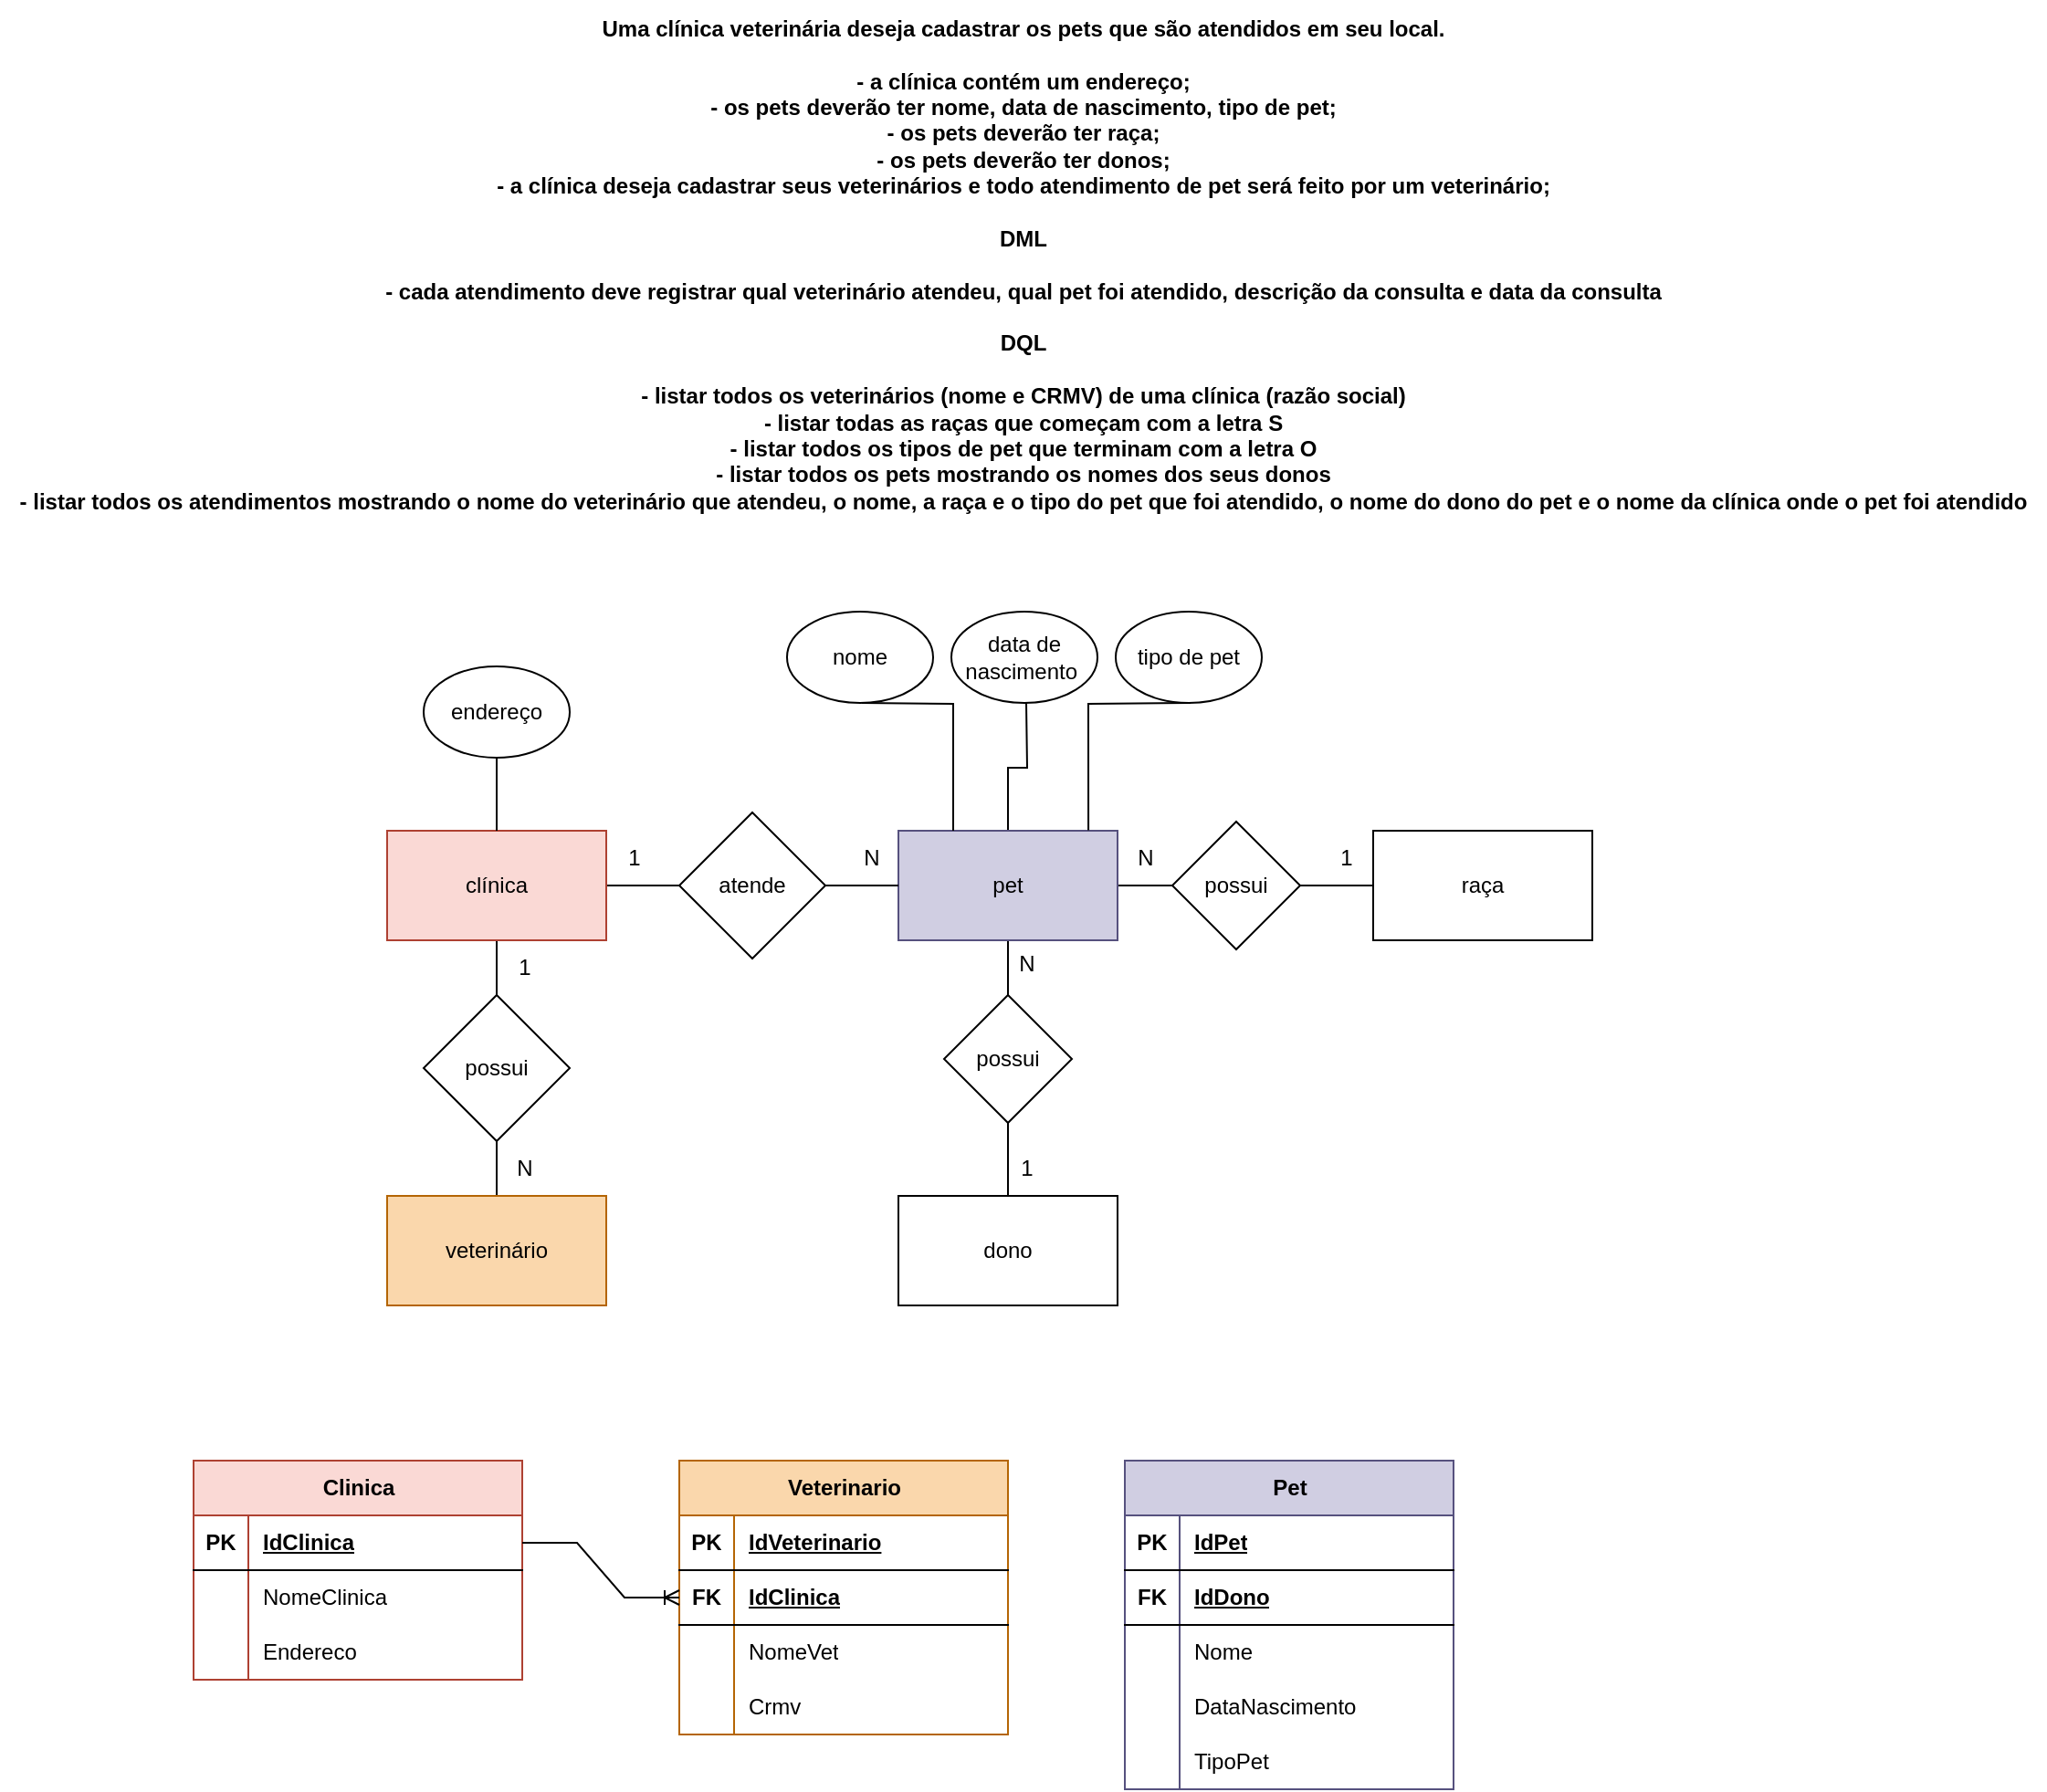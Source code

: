<mxfile version="21.6.5" type="device">
  <diagram name="Página-1" id="kzUicE4KyKBoCqzZGCLQ">
    <mxGraphModel dx="1805" dy="580" grid="1" gridSize="10" guides="1" tooltips="1" connect="1" arrows="1" fold="1" page="1" pageScale="1" pageWidth="827" pageHeight="1169" math="0" shadow="0">
      <root>
        <mxCell id="0" />
        <mxCell id="1" parent="0" />
        <mxCell id="TnxETldwRz7vRZBNHloN-1" value="&lt;div style=&quot;font-size: 12px;&quot;&gt;&lt;span style=&quot;font-size: 12px;&quot;&gt;&lt;font style=&quot;font-size: 12px;&quot;&gt;Uma clínica veterinária deseja cadastrar os pets que são atendidos em seu local.&lt;/font&gt;&lt;/span&gt;&lt;/div&gt;&lt;div style=&quot;font-size: 12px;&quot;&gt;&lt;span style=&quot;font-size: 12px;&quot;&gt;&lt;font style=&quot;font-size: 12px;&quot;&gt;&lt;br style=&quot;font-size: 12px;&quot;&gt;&lt;/font&gt;&lt;/span&gt;&lt;/div&gt;&lt;div style=&quot;font-size: 12px;&quot;&gt;&lt;span style=&quot;font-size: 12px;&quot;&gt;&lt;font style=&quot;font-size: 12px;&quot;&gt;- a clínica contém um endereço;&lt;/font&gt;&lt;/span&gt;&lt;/div&gt;&lt;div style=&quot;font-size: 12px;&quot;&gt;&lt;span style=&quot;font-size: 12px;&quot;&gt;&lt;font style=&quot;font-size: 12px;&quot;&gt;- os pets deverão ter nome, data de nascimento, tipo de pet;&lt;/font&gt;&lt;/span&gt;&lt;/div&gt;&lt;div style=&quot;font-size: 12px;&quot;&gt;&lt;span style=&quot;font-size: 12px;&quot;&gt;&lt;font style=&quot;font-size: 12px;&quot;&gt;- os pets deverão ter raça;&lt;/font&gt;&lt;/span&gt;&lt;/div&gt;&lt;div style=&quot;font-size: 12px;&quot;&gt;&lt;span style=&quot;font-size: 12px;&quot;&gt;&lt;font style=&quot;font-size: 12px;&quot;&gt;- os pets deverão ter donos;&lt;/font&gt;&lt;/span&gt;&lt;/div&gt;&lt;div style=&quot;font-size: 12px;&quot;&gt;&lt;span style=&quot;font-size: 12px;&quot;&gt;&lt;font style=&quot;font-size: 12px;&quot;&gt;- a clínica deseja cadastrar seus veterinários e todo atendimento de pet será feito por um veterinário;&lt;/font&gt;&lt;/span&gt;&lt;/div&gt;&lt;div style=&quot;font-size: 12px;&quot;&gt;&lt;span style=&quot;font-size: 12px;&quot;&gt;&lt;font style=&quot;font-size: 12px;&quot;&gt;&lt;br style=&quot;font-size: 12px;&quot;&gt;&lt;/font&gt;&lt;/span&gt;&lt;/div&gt;&lt;div style=&quot;font-size: 12px;&quot;&gt;&lt;span style=&quot;font-size: 12px;&quot;&gt;&lt;font style=&quot;font-size: 12px;&quot;&gt;DML&lt;/font&gt;&lt;/span&gt;&lt;/div&gt;&lt;div style=&quot;font-size: 12px;&quot;&gt;&lt;span style=&quot;font-size: 12px;&quot;&gt;&lt;font style=&quot;font-size: 12px;&quot;&gt;&lt;br style=&quot;font-size: 12px;&quot;&gt;&lt;/font&gt;&lt;/span&gt;&lt;/div&gt;&lt;div style=&quot;font-size: 12px;&quot;&gt;&lt;span style=&quot;font-size: 12px;&quot;&gt;&lt;font style=&quot;font-size: 12px;&quot;&gt;- cada atendimento deve registrar qual veterinário atendeu, qual pet foi atendido, descrição da consulta e data da consulta&lt;/font&gt;&lt;/span&gt;&lt;/div&gt;&lt;div style=&quot;font-size: 12px;&quot;&gt;&lt;span style=&quot;font-size: 12px;&quot;&gt;&lt;font style=&quot;font-size: 12px;&quot;&gt;&lt;br style=&quot;font-size: 12px;&quot;&gt;&lt;/font&gt;&lt;/span&gt;&lt;/div&gt;&lt;div style=&quot;font-size: 12px;&quot;&gt;&lt;span style=&quot;font-size: 12px;&quot;&gt;&lt;font style=&quot;font-size: 12px;&quot;&gt;DQL&lt;/font&gt;&lt;/span&gt;&lt;/div&gt;&lt;div style=&quot;font-size: 12px;&quot;&gt;&lt;span style=&quot;font-size: 12px;&quot;&gt;&lt;font style=&quot;font-size: 12px;&quot;&gt;&lt;br style=&quot;font-size: 12px;&quot;&gt;&lt;/font&gt;&lt;/span&gt;&lt;/div&gt;&lt;div style=&quot;font-size: 12px;&quot;&gt;&lt;span style=&quot;font-size: 12px;&quot;&gt;&lt;font style=&quot;font-size: 12px;&quot;&gt;- listar todos os veterinários (nome e CRMV) de uma clínica (razão social)&lt;/font&gt;&lt;/span&gt;&lt;/div&gt;&lt;div style=&quot;font-size: 12px;&quot;&gt;&lt;span style=&quot;font-size: 12px;&quot;&gt;&lt;font style=&quot;font-size: 12px;&quot;&gt;- listar todas as raças que começam com a letra S&lt;/font&gt;&lt;/span&gt;&lt;/div&gt;&lt;div style=&quot;font-size: 12px;&quot;&gt;&lt;span style=&quot;font-size: 12px;&quot;&gt;&lt;font style=&quot;font-size: 12px;&quot;&gt;- listar todos os tipos de pet que terminam com a letra O&lt;/font&gt;&lt;/span&gt;&lt;/div&gt;&lt;div style=&quot;font-size: 12px;&quot;&gt;&lt;span style=&quot;font-size: 12px;&quot;&gt;&lt;font style=&quot;font-size: 12px;&quot;&gt;- listar todos os pets mostrando os nomes dos seus donos&lt;/font&gt;&lt;/span&gt;&lt;/div&gt;&lt;div style=&quot;font-size: 12px;&quot;&gt;&lt;span style=&quot;font-size: 12px;&quot;&gt;&lt;font style=&quot;font-size: 12px;&quot;&gt;- listar todos os atendimentos mostrando o nome do veterinário que atendeu, o nome, a raça e o tipo do pet que foi atendido, o nome do dono do pet e o nome da clínica onde o pet foi atendido&lt;/font&gt;&lt;/span&gt;&lt;/div&gt;" style="text;html=1;align=center;verticalAlign=middle;resizable=0;points=[];autosize=1;strokeColor=none;fillColor=none;fontSize=12;fontStyle=1" parent="1" vertex="1">
          <mxGeometry x="-146" y="150" width="1120" height="290" as="geometry" />
        </mxCell>
        <mxCell id="TnxETldwRz7vRZBNHloN-16" value="" style="edgeStyle=orthogonalEdgeStyle;rounded=0;orthogonalLoop=1;jettySize=auto;html=1;endArrow=none;endFill=0;" parent="1" source="TnxETldwRz7vRZBNHloN-2" target="TnxETldwRz7vRZBNHloN-5" edge="1">
          <mxGeometry relative="1" as="geometry" />
        </mxCell>
        <mxCell id="TnxETldwRz7vRZBNHloN-37" style="edgeStyle=orthogonalEdgeStyle;rounded=0;orthogonalLoop=1;jettySize=auto;html=1;exitX=0.5;exitY=1;exitDx=0;exitDy=0;entryX=0.5;entryY=0;entryDx=0;entryDy=0;endArrow=none;endFill=0;" parent="1" source="TnxETldwRz7vRZBNHloN-2" target="TnxETldwRz7vRZBNHloN-36" edge="1">
          <mxGeometry relative="1" as="geometry" />
        </mxCell>
        <mxCell id="TnxETldwRz7vRZBNHloN-2" value="clínica" style="rounded=0;whiteSpace=wrap;html=1;fillColor=#fad9d5;strokeColor=#ae4132;" parent="1" vertex="1">
          <mxGeometry x="66" y="605" width="120" height="60" as="geometry" />
        </mxCell>
        <mxCell id="TnxETldwRz7vRZBNHloN-18" value="" style="edgeStyle=orthogonalEdgeStyle;rounded=0;orthogonalLoop=1;jettySize=auto;html=1;endArrow=none;endFill=0;" parent="1" source="TnxETldwRz7vRZBNHloN-3" target="TnxETldwRz7vRZBNHloN-2" edge="1">
          <mxGeometry relative="1" as="geometry" />
        </mxCell>
        <mxCell id="TnxETldwRz7vRZBNHloN-3" value="endereço" style="ellipse;whiteSpace=wrap;html=1;" parent="1" vertex="1">
          <mxGeometry x="86" y="515" width="80" height="50" as="geometry" />
        </mxCell>
        <mxCell id="TnxETldwRz7vRZBNHloN-25" value="" style="edgeStyle=orthogonalEdgeStyle;rounded=0;orthogonalLoop=1;jettySize=auto;html=1;endArrow=none;endFill=0;" parent="1" source="TnxETldwRz7vRZBNHloN-4" target="TnxETldwRz7vRZBNHloN-24" edge="1">
          <mxGeometry relative="1" as="geometry" />
        </mxCell>
        <mxCell id="TnxETldwRz7vRZBNHloN-31" value="" style="edgeStyle=orthogonalEdgeStyle;rounded=0;orthogonalLoop=1;jettySize=auto;html=1;endArrow=none;endFill=0;" parent="1" source="TnxETldwRz7vRZBNHloN-4" edge="1">
          <mxGeometry relative="1" as="geometry">
            <mxPoint x="416" y="535" as="targetPoint" />
          </mxGeometry>
        </mxCell>
        <mxCell id="TnxETldwRz7vRZBNHloN-43" style="edgeStyle=orthogonalEdgeStyle;rounded=0;orthogonalLoop=1;jettySize=auto;html=1;exitX=0.5;exitY=1;exitDx=0;exitDy=0;endArrow=none;endFill=0;" parent="1" source="TnxETldwRz7vRZBNHloN-4" target="TnxETldwRz7vRZBNHloN-34" edge="1">
          <mxGeometry relative="1" as="geometry" />
        </mxCell>
        <mxCell id="TnxETldwRz7vRZBNHloN-4" value="pet" style="rounded=0;whiteSpace=wrap;html=1;fillColor=#d0cee2;strokeColor=#56517e;" parent="1" vertex="1">
          <mxGeometry x="346" y="605" width="120" height="60" as="geometry" />
        </mxCell>
        <mxCell id="TnxETldwRz7vRZBNHloN-17" value="" style="edgeStyle=orthogonalEdgeStyle;rounded=0;orthogonalLoop=1;jettySize=auto;html=1;endArrow=none;endFill=0;" parent="1" source="TnxETldwRz7vRZBNHloN-5" target="TnxETldwRz7vRZBNHloN-4" edge="1">
          <mxGeometry relative="1" as="geometry" />
        </mxCell>
        <mxCell id="TnxETldwRz7vRZBNHloN-5" value="atende" style="rhombus;whiteSpace=wrap;html=1;" parent="1" vertex="1">
          <mxGeometry x="226" y="595" width="80" height="80" as="geometry" />
        </mxCell>
        <mxCell id="TnxETldwRz7vRZBNHloN-32" style="edgeStyle=orthogonalEdgeStyle;rounded=0;orthogonalLoop=1;jettySize=auto;html=1;entryX=0.25;entryY=0;entryDx=0;entryDy=0;endArrow=none;endFill=0;" parent="1" target="TnxETldwRz7vRZBNHloN-4" edge="1">
          <mxGeometry relative="1" as="geometry">
            <mxPoint x="326" y="535" as="sourcePoint" />
          </mxGeometry>
        </mxCell>
        <mxCell id="TnxETldwRz7vRZBNHloN-7" value="nome" style="ellipse;whiteSpace=wrap;html=1;" parent="1" vertex="1">
          <mxGeometry x="285" y="485" width="80" height="50" as="geometry" />
        </mxCell>
        <mxCell id="TnxETldwRz7vRZBNHloN-8" value="data de nascimento&amp;nbsp;" style="ellipse;whiteSpace=wrap;html=1;" parent="1" vertex="1">
          <mxGeometry x="375" y="485" width="80" height="50" as="geometry" />
        </mxCell>
        <mxCell id="TnxETldwRz7vRZBNHloN-11" value="raça" style="rounded=0;whiteSpace=wrap;html=1;" parent="1" vertex="1">
          <mxGeometry x="606" y="605" width="120" height="60" as="geometry" />
        </mxCell>
        <mxCell id="TnxETldwRz7vRZBNHloN-33" style="edgeStyle=orthogonalEdgeStyle;rounded=0;orthogonalLoop=1;jettySize=auto;html=1;exitX=0.5;exitY=1;exitDx=0;exitDy=0;entryX=0.867;entryY=-0.004;entryDx=0;entryDy=0;entryPerimeter=0;endArrow=none;endFill=0;" parent="1" target="TnxETldwRz7vRZBNHloN-4" edge="1">
          <mxGeometry relative="1" as="geometry">
            <mxPoint x="506" y="535" as="sourcePoint" />
          </mxGeometry>
        </mxCell>
        <mxCell id="TnxETldwRz7vRZBNHloN-22" value="tipo de pet" style="ellipse;whiteSpace=wrap;html=1;" parent="1" vertex="1">
          <mxGeometry x="465" y="485" width="80" height="50" as="geometry" />
        </mxCell>
        <mxCell id="TnxETldwRz7vRZBNHloN-26" value="" style="edgeStyle=orthogonalEdgeStyle;rounded=0;orthogonalLoop=1;jettySize=auto;html=1;endArrow=none;endFill=0;" parent="1" source="TnxETldwRz7vRZBNHloN-24" target="TnxETldwRz7vRZBNHloN-11" edge="1">
          <mxGeometry relative="1" as="geometry" />
        </mxCell>
        <mxCell id="TnxETldwRz7vRZBNHloN-24" value="possui" style="rhombus;whiteSpace=wrap;html=1;" parent="1" vertex="1">
          <mxGeometry x="496" y="600" width="70" height="70" as="geometry" />
        </mxCell>
        <mxCell id="TnxETldwRz7vRZBNHloN-27" value="1" style="text;html=1;align=center;verticalAlign=middle;resizable=0;points=[];autosize=1;strokeColor=none;fillColor=none;" parent="1" vertex="1">
          <mxGeometry x="186" y="605" width="30" height="30" as="geometry" />
        </mxCell>
        <mxCell id="TnxETldwRz7vRZBNHloN-28" value="N" style="text;html=1;align=center;verticalAlign=middle;resizable=0;points=[];autosize=1;strokeColor=none;fillColor=none;" parent="1" vertex="1">
          <mxGeometry x="316" y="605" width="30" height="30" as="geometry" />
        </mxCell>
        <mxCell id="TnxETldwRz7vRZBNHloN-29" value="N" style="text;html=1;align=center;verticalAlign=middle;resizable=0;points=[];autosize=1;strokeColor=none;fillColor=none;" parent="1" vertex="1">
          <mxGeometry x="466" y="605" width="30" height="30" as="geometry" />
        </mxCell>
        <mxCell id="TnxETldwRz7vRZBNHloN-30" value="1" style="text;html=1;align=center;verticalAlign=middle;resizable=0;points=[];autosize=1;strokeColor=none;fillColor=none;" parent="1" vertex="1">
          <mxGeometry x="576" y="605" width="30" height="30" as="geometry" />
        </mxCell>
        <mxCell id="TnxETldwRz7vRZBNHloN-45" style="edgeStyle=orthogonalEdgeStyle;rounded=0;orthogonalLoop=1;jettySize=auto;html=1;exitX=0.5;exitY=1;exitDx=0;exitDy=0;entryX=0.5;entryY=0;entryDx=0;entryDy=0;endArrow=none;endFill=0;" parent="1" source="TnxETldwRz7vRZBNHloN-34" target="TnxETldwRz7vRZBNHloN-42" edge="1">
          <mxGeometry relative="1" as="geometry" />
        </mxCell>
        <mxCell id="TnxETldwRz7vRZBNHloN-34" value="possui" style="rhombus;whiteSpace=wrap;html=1;" parent="1" vertex="1">
          <mxGeometry x="371" y="695" width="70" height="70" as="geometry" />
        </mxCell>
        <mxCell id="TnxETldwRz7vRZBNHloN-38" style="edgeStyle=orthogonalEdgeStyle;rounded=0;orthogonalLoop=1;jettySize=auto;html=1;exitX=0.5;exitY=0;exitDx=0;exitDy=0;entryX=0.5;entryY=1;entryDx=0;entryDy=0;endArrow=none;endFill=0;" parent="1" source="TnxETldwRz7vRZBNHloN-35" target="TnxETldwRz7vRZBNHloN-36" edge="1">
          <mxGeometry relative="1" as="geometry" />
        </mxCell>
        <mxCell id="TnxETldwRz7vRZBNHloN-35" value="veterinário" style="rounded=0;whiteSpace=wrap;html=1;fillColor=#fad7ac;strokeColor=#b46504;" parent="1" vertex="1">
          <mxGeometry x="66" y="805" width="120" height="60" as="geometry" />
        </mxCell>
        <mxCell id="TnxETldwRz7vRZBNHloN-36" value="possui" style="rhombus;whiteSpace=wrap;html=1;" parent="1" vertex="1">
          <mxGeometry x="86" y="695" width="80" height="80" as="geometry" />
        </mxCell>
        <mxCell id="TnxETldwRz7vRZBNHloN-39" value="N" style="text;html=1;align=center;verticalAlign=middle;resizable=0;points=[];autosize=1;strokeColor=none;fillColor=none;" parent="1" vertex="1">
          <mxGeometry x="126" y="775" width="30" height="30" as="geometry" />
        </mxCell>
        <mxCell id="TnxETldwRz7vRZBNHloN-40" value="1" style="text;html=1;align=center;verticalAlign=middle;resizable=0;points=[];autosize=1;strokeColor=none;fillColor=none;" parent="1" vertex="1">
          <mxGeometry x="126" y="665" width="30" height="30" as="geometry" />
        </mxCell>
        <mxCell id="TnxETldwRz7vRZBNHloN-42" value="dono" style="rounded=0;whiteSpace=wrap;html=1;" parent="1" vertex="1">
          <mxGeometry x="346" y="805" width="120" height="60" as="geometry" />
        </mxCell>
        <mxCell id="TnxETldwRz7vRZBNHloN-46" value="N" style="text;html=1;align=center;verticalAlign=middle;resizable=0;points=[];autosize=1;strokeColor=none;fillColor=none;" parent="1" vertex="1">
          <mxGeometry x="401" y="663" width="30" height="30" as="geometry" />
        </mxCell>
        <mxCell id="TnxETldwRz7vRZBNHloN-47" value="1" style="text;html=1;align=center;verticalAlign=middle;resizable=0;points=[];autosize=1;strokeColor=none;fillColor=none;" parent="1" vertex="1">
          <mxGeometry x="401" y="775" width="30" height="30" as="geometry" />
        </mxCell>
        <mxCell id="SVaCjbMTwRTQJG_0nI59-1" value="Veterinario" style="shape=table;startSize=30;container=1;collapsible=1;childLayout=tableLayout;fixedRows=1;rowLines=0;fontStyle=1;align=center;resizeLast=1;html=1;fillColor=#fad7ac;strokeColor=#b46504;" parent="1" vertex="1">
          <mxGeometry x="226" y="950" width="180" height="150" as="geometry" />
        </mxCell>
        <mxCell id="SVaCjbMTwRTQJG_0nI59-2" value="" style="shape=tableRow;horizontal=0;startSize=0;swimlaneHead=0;swimlaneBody=0;fillColor=none;collapsible=0;dropTarget=0;points=[[0,0.5],[1,0.5]];portConstraint=eastwest;top=0;left=0;right=0;bottom=1;" parent="SVaCjbMTwRTQJG_0nI59-1" vertex="1">
          <mxGeometry y="30" width="180" height="30" as="geometry" />
        </mxCell>
        <mxCell id="SVaCjbMTwRTQJG_0nI59-3" value="PK" style="shape=partialRectangle;connectable=0;fillColor=none;top=0;left=0;bottom=0;right=0;fontStyle=1;overflow=hidden;whiteSpace=wrap;html=1;" parent="SVaCjbMTwRTQJG_0nI59-2" vertex="1">
          <mxGeometry width="30" height="30" as="geometry">
            <mxRectangle width="30" height="30" as="alternateBounds" />
          </mxGeometry>
        </mxCell>
        <mxCell id="SVaCjbMTwRTQJG_0nI59-4" value="IdVeterinario" style="shape=partialRectangle;connectable=0;fillColor=none;top=0;left=0;bottom=0;right=0;align=left;spacingLeft=6;fontStyle=5;overflow=hidden;whiteSpace=wrap;html=1;" parent="SVaCjbMTwRTQJG_0nI59-2" vertex="1">
          <mxGeometry x="30" width="150" height="30" as="geometry">
            <mxRectangle width="150" height="30" as="alternateBounds" />
          </mxGeometry>
        </mxCell>
        <mxCell id="Ct4KrqZwqTHC7uLFlabN-1" style="shape=tableRow;horizontal=0;startSize=0;swimlaneHead=0;swimlaneBody=0;fillColor=none;collapsible=0;dropTarget=0;points=[[0,0.5],[1,0.5]];portConstraint=eastwest;top=0;left=0;right=0;bottom=1;" vertex="1" parent="SVaCjbMTwRTQJG_0nI59-1">
          <mxGeometry y="60" width="180" height="30" as="geometry" />
        </mxCell>
        <mxCell id="Ct4KrqZwqTHC7uLFlabN-2" value="FK" style="shape=partialRectangle;connectable=0;fillColor=none;top=0;left=0;bottom=0;right=0;fontStyle=1;overflow=hidden;whiteSpace=wrap;html=1;" vertex="1" parent="Ct4KrqZwqTHC7uLFlabN-1">
          <mxGeometry width="30" height="30" as="geometry">
            <mxRectangle width="30" height="30" as="alternateBounds" />
          </mxGeometry>
        </mxCell>
        <mxCell id="Ct4KrqZwqTHC7uLFlabN-3" value="IdClinica" style="shape=partialRectangle;connectable=0;fillColor=none;top=0;left=0;bottom=0;right=0;align=left;spacingLeft=6;fontStyle=5;overflow=hidden;whiteSpace=wrap;html=1;" vertex="1" parent="Ct4KrqZwqTHC7uLFlabN-1">
          <mxGeometry x="30" width="150" height="30" as="geometry">
            <mxRectangle width="150" height="30" as="alternateBounds" />
          </mxGeometry>
        </mxCell>
        <mxCell id="SVaCjbMTwRTQJG_0nI59-5" value="" style="shape=tableRow;horizontal=0;startSize=0;swimlaneHead=0;swimlaneBody=0;fillColor=none;collapsible=0;dropTarget=0;points=[[0,0.5],[1,0.5]];portConstraint=eastwest;top=0;left=0;right=0;bottom=0;" parent="SVaCjbMTwRTQJG_0nI59-1" vertex="1">
          <mxGeometry y="90" width="180" height="30" as="geometry" />
        </mxCell>
        <mxCell id="SVaCjbMTwRTQJG_0nI59-6" value="" style="shape=partialRectangle;connectable=0;fillColor=none;top=0;left=0;bottom=0;right=0;editable=1;overflow=hidden;whiteSpace=wrap;html=1;" parent="SVaCjbMTwRTQJG_0nI59-5" vertex="1">
          <mxGeometry width="30" height="30" as="geometry">
            <mxRectangle width="30" height="30" as="alternateBounds" />
          </mxGeometry>
        </mxCell>
        <mxCell id="SVaCjbMTwRTQJG_0nI59-7" value="NomeVet" style="shape=partialRectangle;connectable=0;fillColor=none;top=0;left=0;bottom=0;right=0;align=left;spacingLeft=6;overflow=hidden;whiteSpace=wrap;html=1;" parent="SVaCjbMTwRTQJG_0nI59-5" vertex="1">
          <mxGeometry x="30" width="150" height="30" as="geometry">
            <mxRectangle width="150" height="30" as="alternateBounds" />
          </mxGeometry>
        </mxCell>
        <mxCell id="SVaCjbMTwRTQJG_0nI59-8" value="" style="shape=tableRow;horizontal=0;startSize=0;swimlaneHead=0;swimlaneBody=0;fillColor=none;collapsible=0;dropTarget=0;points=[[0,0.5],[1,0.5]];portConstraint=eastwest;top=0;left=0;right=0;bottom=0;" parent="SVaCjbMTwRTQJG_0nI59-1" vertex="1">
          <mxGeometry y="120" width="180" height="30" as="geometry" />
        </mxCell>
        <mxCell id="SVaCjbMTwRTQJG_0nI59-9" value="" style="shape=partialRectangle;connectable=0;fillColor=none;top=0;left=0;bottom=0;right=0;editable=1;overflow=hidden;whiteSpace=wrap;html=1;" parent="SVaCjbMTwRTQJG_0nI59-8" vertex="1">
          <mxGeometry width="30" height="30" as="geometry">
            <mxRectangle width="30" height="30" as="alternateBounds" />
          </mxGeometry>
        </mxCell>
        <mxCell id="SVaCjbMTwRTQJG_0nI59-10" value="Crmv" style="shape=partialRectangle;connectable=0;fillColor=none;top=0;left=0;bottom=0;right=0;align=left;spacingLeft=6;overflow=hidden;whiteSpace=wrap;html=1;" parent="SVaCjbMTwRTQJG_0nI59-8" vertex="1">
          <mxGeometry x="30" width="150" height="30" as="geometry">
            <mxRectangle width="150" height="30" as="alternateBounds" />
          </mxGeometry>
        </mxCell>
        <mxCell id="SVaCjbMTwRTQJG_0nI59-14" value="Clinica" style="shape=table;startSize=30;container=1;collapsible=1;childLayout=tableLayout;fixedRows=1;rowLines=0;fontStyle=1;align=center;resizeLast=1;html=1;fillColor=#fad9d5;strokeColor=#ae4132;" parent="1" vertex="1">
          <mxGeometry x="-40" y="950" width="180" height="120" as="geometry" />
        </mxCell>
        <mxCell id="SVaCjbMTwRTQJG_0nI59-15" value="" style="shape=tableRow;horizontal=0;startSize=0;swimlaneHead=0;swimlaneBody=0;fillColor=none;collapsible=0;dropTarget=0;points=[[0,0.5],[1,0.5]];portConstraint=eastwest;top=0;left=0;right=0;bottom=1;" parent="SVaCjbMTwRTQJG_0nI59-14" vertex="1">
          <mxGeometry y="30" width="180" height="30" as="geometry" />
        </mxCell>
        <mxCell id="SVaCjbMTwRTQJG_0nI59-16" value="PK" style="shape=partialRectangle;connectable=0;fillColor=none;top=0;left=0;bottom=0;right=0;fontStyle=1;overflow=hidden;whiteSpace=wrap;html=1;" parent="SVaCjbMTwRTQJG_0nI59-15" vertex="1">
          <mxGeometry width="30" height="30" as="geometry">
            <mxRectangle width="30" height="30" as="alternateBounds" />
          </mxGeometry>
        </mxCell>
        <mxCell id="SVaCjbMTwRTQJG_0nI59-17" value="IdClinica" style="shape=partialRectangle;connectable=0;fillColor=none;top=0;left=0;bottom=0;right=0;align=left;spacingLeft=6;fontStyle=5;overflow=hidden;whiteSpace=wrap;html=1;" parent="SVaCjbMTwRTQJG_0nI59-15" vertex="1">
          <mxGeometry x="30" width="150" height="30" as="geometry">
            <mxRectangle width="150" height="30" as="alternateBounds" />
          </mxGeometry>
        </mxCell>
        <mxCell id="SVaCjbMTwRTQJG_0nI59-18" value="" style="shape=tableRow;horizontal=0;startSize=0;swimlaneHead=0;swimlaneBody=0;fillColor=none;collapsible=0;dropTarget=0;points=[[0,0.5],[1,0.5]];portConstraint=eastwest;top=0;left=0;right=0;bottom=0;" parent="SVaCjbMTwRTQJG_0nI59-14" vertex="1">
          <mxGeometry y="60" width="180" height="30" as="geometry" />
        </mxCell>
        <mxCell id="SVaCjbMTwRTQJG_0nI59-19" value="" style="shape=partialRectangle;connectable=0;fillColor=none;top=0;left=0;bottom=0;right=0;editable=1;overflow=hidden;whiteSpace=wrap;html=1;" parent="SVaCjbMTwRTQJG_0nI59-18" vertex="1">
          <mxGeometry width="30" height="30" as="geometry">
            <mxRectangle width="30" height="30" as="alternateBounds" />
          </mxGeometry>
        </mxCell>
        <mxCell id="SVaCjbMTwRTQJG_0nI59-20" value="NomeClinica" style="shape=partialRectangle;connectable=0;fillColor=none;top=0;left=0;bottom=0;right=0;align=left;spacingLeft=6;overflow=hidden;whiteSpace=wrap;html=1;" parent="SVaCjbMTwRTQJG_0nI59-18" vertex="1">
          <mxGeometry x="30" width="150" height="30" as="geometry">
            <mxRectangle width="150" height="30" as="alternateBounds" />
          </mxGeometry>
        </mxCell>
        <mxCell id="SVaCjbMTwRTQJG_0nI59-21" value="" style="shape=tableRow;horizontal=0;startSize=0;swimlaneHead=0;swimlaneBody=0;fillColor=none;collapsible=0;dropTarget=0;points=[[0,0.5],[1,0.5]];portConstraint=eastwest;top=0;left=0;right=0;bottom=0;" parent="SVaCjbMTwRTQJG_0nI59-14" vertex="1">
          <mxGeometry y="90" width="180" height="30" as="geometry" />
        </mxCell>
        <mxCell id="SVaCjbMTwRTQJG_0nI59-22" value="" style="shape=partialRectangle;connectable=0;fillColor=none;top=0;left=0;bottom=0;right=0;editable=1;overflow=hidden;whiteSpace=wrap;html=1;" parent="SVaCjbMTwRTQJG_0nI59-21" vertex="1">
          <mxGeometry width="30" height="30" as="geometry">
            <mxRectangle width="30" height="30" as="alternateBounds" />
          </mxGeometry>
        </mxCell>
        <mxCell id="SVaCjbMTwRTQJG_0nI59-23" value="Endereco" style="shape=partialRectangle;connectable=0;fillColor=none;top=0;left=0;bottom=0;right=0;align=left;spacingLeft=6;overflow=hidden;whiteSpace=wrap;html=1;" parent="SVaCjbMTwRTQJG_0nI59-21" vertex="1">
          <mxGeometry x="30" width="150" height="30" as="geometry">
            <mxRectangle width="150" height="30" as="alternateBounds" />
          </mxGeometry>
        </mxCell>
        <mxCell id="840rjsy02p4jFIktRwnc-7" value="Pet" style="shape=table;startSize=30;container=1;collapsible=1;childLayout=tableLayout;fixedRows=1;rowLines=0;fontStyle=1;align=center;resizeLast=1;html=1;fillColor=#d0cee2;strokeColor=#56517e;" parent="1" vertex="1">
          <mxGeometry x="470" y="950" width="180" height="180" as="geometry" />
        </mxCell>
        <mxCell id="840rjsy02p4jFIktRwnc-8" value="" style="shape=tableRow;horizontal=0;startSize=0;swimlaneHead=0;swimlaneBody=0;fillColor=none;collapsible=0;dropTarget=0;points=[[0,0.5],[1,0.5]];portConstraint=eastwest;top=0;left=0;right=0;bottom=1;" parent="840rjsy02p4jFIktRwnc-7" vertex="1">
          <mxGeometry y="30" width="180" height="30" as="geometry" />
        </mxCell>
        <mxCell id="840rjsy02p4jFIktRwnc-9" value="PK" style="shape=partialRectangle;connectable=0;fillColor=none;top=0;left=0;bottom=0;right=0;fontStyle=1;overflow=hidden;whiteSpace=wrap;html=1;" parent="840rjsy02p4jFIktRwnc-8" vertex="1">
          <mxGeometry width="30" height="30" as="geometry">
            <mxRectangle width="30" height="30" as="alternateBounds" />
          </mxGeometry>
        </mxCell>
        <mxCell id="840rjsy02p4jFIktRwnc-10" value="IdPet" style="shape=partialRectangle;connectable=0;fillColor=none;top=0;left=0;bottom=0;right=0;align=left;spacingLeft=6;fontStyle=5;overflow=hidden;whiteSpace=wrap;html=1;" parent="840rjsy02p4jFIktRwnc-8" vertex="1">
          <mxGeometry x="30" width="150" height="30" as="geometry">
            <mxRectangle width="150" height="30" as="alternateBounds" />
          </mxGeometry>
        </mxCell>
        <mxCell id="840rjsy02p4jFIktRwnc-20" style="shape=tableRow;horizontal=0;startSize=0;swimlaneHead=0;swimlaneBody=0;fillColor=none;collapsible=0;dropTarget=0;points=[[0,0.5],[1,0.5]];portConstraint=eastwest;top=0;left=0;right=0;bottom=1;" parent="840rjsy02p4jFIktRwnc-7" vertex="1">
          <mxGeometry y="60" width="180" height="30" as="geometry" />
        </mxCell>
        <mxCell id="840rjsy02p4jFIktRwnc-21" value="FK" style="shape=partialRectangle;connectable=0;fillColor=none;top=0;left=0;bottom=0;right=0;fontStyle=1;overflow=hidden;whiteSpace=wrap;html=1;" parent="840rjsy02p4jFIktRwnc-20" vertex="1">
          <mxGeometry width="30" height="30" as="geometry">
            <mxRectangle width="30" height="30" as="alternateBounds" />
          </mxGeometry>
        </mxCell>
        <mxCell id="840rjsy02p4jFIktRwnc-22" value="IdDono" style="shape=partialRectangle;connectable=0;fillColor=none;top=0;left=0;bottom=0;right=0;align=left;spacingLeft=6;fontStyle=5;overflow=hidden;whiteSpace=wrap;html=1;" parent="840rjsy02p4jFIktRwnc-20" vertex="1">
          <mxGeometry x="30" width="150" height="30" as="geometry">
            <mxRectangle width="150" height="30" as="alternateBounds" />
          </mxGeometry>
        </mxCell>
        <mxCell id="840rjsy02p4jFIktRwnc-11" value="" style="shape=tableRow;horizontal=0;startSize=0;swimlaneHead=0;swimlaneBody=0;fillColor=none;collapsible=0;dropTarget=0;points=[[0,0.5],[1,0.5]];portConstraint=eastwest;top=0;left=0;right=0;bottom=0;" parent="840rjsy02p4jFIktRwnc-7" vertex="1">
          <mxGeometry y="90" width="180" height="30" as="geometry" />
        </mxCell>
        <mxCell id="840rjsy02p4jFIktRwnc-12" value="" style="shape=partialRectangle;connectable=0;fillColor=none;top=0;left=0;bottom=0;right=0;editable=1;overflow=hidden;whiteSpace=wrap;html=1;" parent="840rjsy02p4jFIktRwnc-11" vertex="1">
          <mxGeometry width="30" height="30" as="geometry">
            <mxRectangle width="30" height="30" as="alternateBounds" />
          </mxGeometry>
        </mxCell>
        <mxCell id="840rjsy02p4jFIktRwnc-13" value="Nome" style="shape=partialRectangle;connectable=0;fillColor=none;top=0;left=0;bottom=0;right=0;align=left;spacingLeft=6;overflow=hidden;whiteSpace=wrap;html=1;" parent="840rjsy02p4jFIktRwnc-11" vertex="1">
          <mxGeometry x="30" width="150" height="30" as="geometry">
            <mxRectangle width="150" height="30" as="alternateBounds" />
          </mxGeometry>
        </mxCell>
        <mxCell id="840rjsy02p4jFIktRwnc-14" value="" style="shape=tableRow;horizontal=0;startSize=0;swimlaneHead=0;swimlaneBody=0;fillColor=none;collapsible=0;dropTarget=0;points=[[0,0.5],[1,0.5]];portConstraint=eastwest;top=0;left=0;right=0;bottom=0;" parent="840rjsy02p4jFIktRwnc-7" vertex="1">
          <mxGeometry y="120" width="180" height="30" as="geometry" />
        </mxCell>
        <mxCell id="840rjsy02p4jFIktRwnc-15" value="" style="shape=partialRectangle;connectable=0;fillColor=none;top=0;left=0;bottom=0;right=0;editable=1;overflow=hidden;whiteSpace=wrap;html=1;" parent="840rjsy02p4jFIktRwnc-14" vertex="1">
          <mxGeometry width="30" height="30" as="geometry">
            <mxRectangle width="30" height="30" as="alternateBounds" />
          </mxGeometry>
        </mxCell>
        <mxCell id="840rjsy02p4jFIktRwnc-16" value="DataNascimento" style="shape=partialRectangle;connectable=0;fillColor=none;top=0;left=0;bottom=0;right=0;align=left;spacingLeft=6;overflow=hidden;whiteSpace=wrap;html=1;" parent="840rjsy02p4jFIktRwnc-14" vertex="1">
          <mxGeometry x="30" width="150" height="30" as="geometry">
            <mxRectangle width="150" height="30" as="alternateBounds" />
          </mxGeometry>
        </mxCell>
        <mxCell id="840rjsy02p4jFIktRwnc-17" value="" style="shape=tableRow;horizontal=0;startSize=0;swimlaneHead=0;swimlaneBody=0;fillColor=none;collapsible=0;dropTarget=0;points=[[0,0.5],[1,0.5]];portConstraint=eastwest;top=0;left=0;right=0;bottom=0;" parent="840rjsy02p4jFIktRwnc-7" vertex="1">
          <mxGeometry y="150" width="180" height="30" as="geometry" />
        </mxCell>
        <mxCell id="840rjsy02p4jFIktRwnc-18" value="" style="shape=partialRectangle;connectable=0;fillColor=none;top=0;left=0;bottom=0;right=0;editable=1;overflow=hidden;whiteSpace=wrap;html=1;" parent="840rjsy02p4jFIktRwnc-17" vertex="1">
          <mxGeometry width="30" height="30" as="geometry">
            <mxRectangle width="30" height="30" as="alternateBounds" />
          </mxGeometry>
        </mxCell>
        <mxCell id="840rjsy02p4jFIktRwnc-19" value="TipoPet" style="shape=partialRectangle;connectable=0;fillColor=none;top=0;left=0;bottom=0;right=0;align=left;spacingLeft=6;overflow=hidden;whiteSpace=wrap;html=1;" parent="840rjsy02p4jFIktRwnc-17" vertex="1">
          <mxGeometry x="30" width="150" height="30" as="geometry">
            <mxRectangle width="150" height="30" as="alternateBounds" />
          </mxGeometry>
        </mxCell>
        <mxCell id="Ct4KrqZwqTHC7uLFlabN-4" value="" style="edgeStyle=entityRelationEdgeStyle;fontSize=12;html=1;endArrow=ERoneToMany;rounded=0;exitX=1;exitY=0.5;exitDx=0;exitDy=0;entryX=0;entryY=0.5;entryDx=0;entryDy=0;" edge="1" parent="1" source="SVaCjbMTwRTQJG_0nI59-15" target="Ct4KrqZwqTHC7uLFlabN-1">
          <mxGeometry width="100" height="100" relative="1" as="geometry">
            <mxPoint x="310" y="1050" as="sourcePoint" />
            <mxPoint x="410" y="950" as="targetPoint" />
          </mxGeometry>
        </mxCell>
      </root>
    </mxGraphModel>
  </diagram>
</mxfile>
